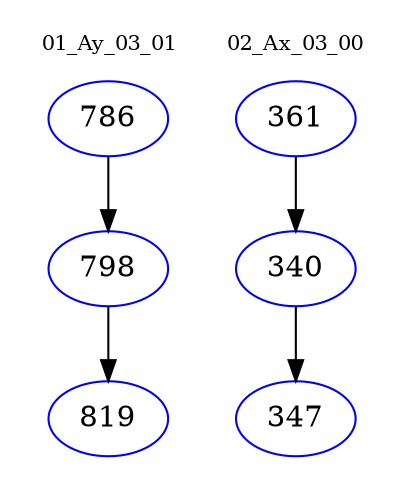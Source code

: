 digraph{
subgraph cluster_0 {
color = white
label = "01_Ay_03_01";
fontsize=10;
T0_786 [label="786", color="blue"]
T0_786 -> T0_798 [color="black"]
T0_798 [label="798", color="blue"]
T0_798 -> T0_819 [color="black"]
T0_819 [label="819", color="blue"]
}
subgraph cluster_1 {
color = white
label = "02_Ax_03_00";
fontsize=10;
T1_361 [label="361", color="blue"]
T1_361 -> T1_340 [color="black"]
T1_340 [label="340", color="blue"]
T1_340 -> T1_347 [color="black"]
T1_347 [label="347", color="blue"]
}
}
